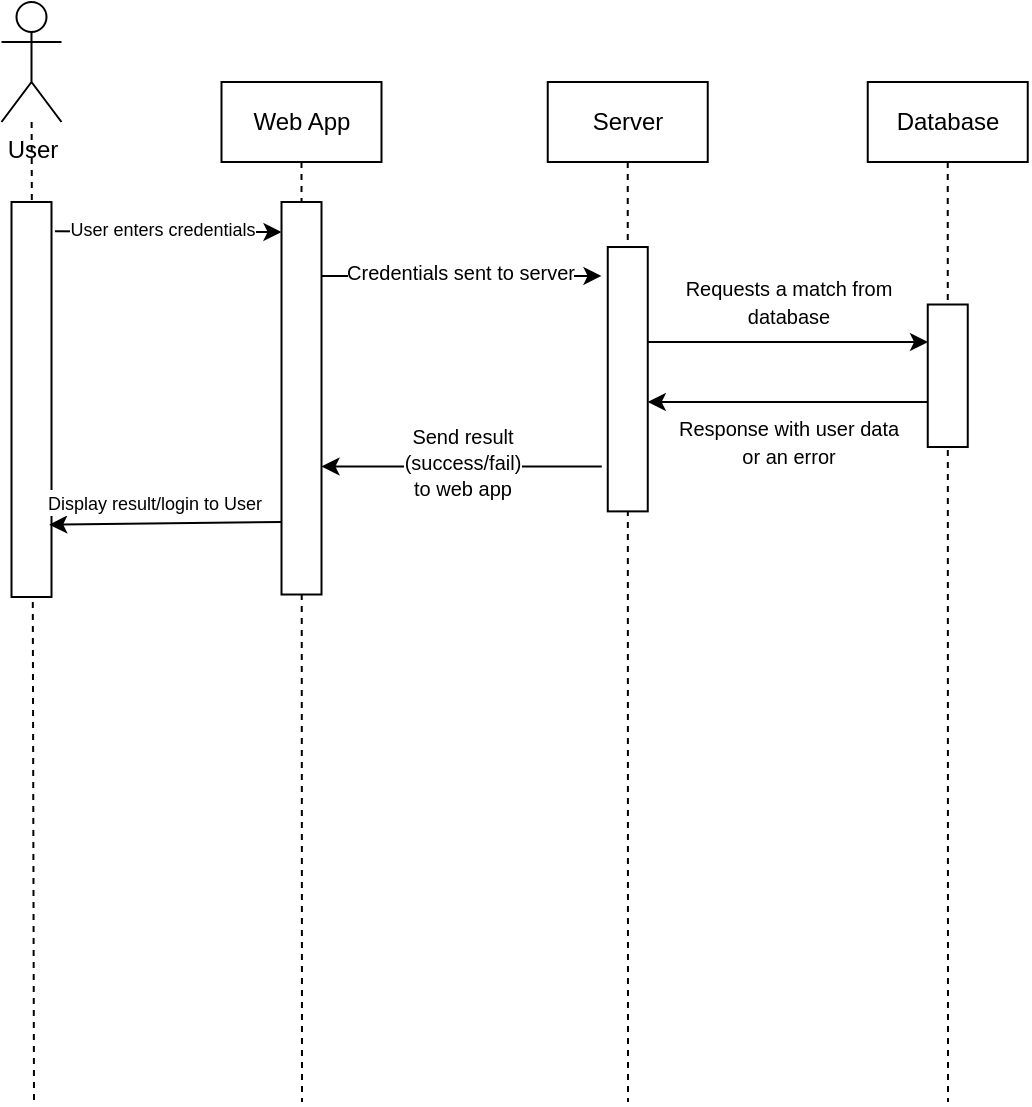 <mxfile>
    <diagram id="ob9J9nuCx3JSto-jX5V2" name="Page-1">
        <mxGraphModel dx="380" dy="681" grid="1" gridSize="10" guides="1" tooltips="1" connect="1" arrows="1" fold="1" page="1" pageScale="1" pageWidth="850" pageHeight="1100" math="0" shadow="0">
            <root>
                <mxCell id="0"/>
                <mxCell id="1" parent="0"/>
                <mxCell id="2" style="edgeStyle=none;html=1;exitX=0.5;exitY=1;exitDx=0;exitDy=0;endArrow=none;endFill=0;dashed=1;" edge="1" parent="1" source="3">
                    <mxGeometry relative="1" as="geometry">
                        <mxPoint x="354.0" y="600" as="targetPoint"/>
                    </mxGeometry>
                </mxCell>
                <mxCell id="3" value="Web App" style="whiteSpace=wrap;html=1;" vertex="1" parent="1">
                    <mxGeometry x="313.75" y="90" width="80" height="40" as="geometry"/>
                </mxCell>
                <mxCell id="4" style="edgeStyle=none;html=1;exitX=0.5;exitY=1;exitDx=0;exitDy=0;endArrow=none;endFill=0;dashed=1;" edge="1" parent="1" source="5">
                    <mxGeometry relative="1" as="geometry">
                        <mxPoint x="677" y="600" as="targetPoint"/>
                    </mxGeometry>
                </mxCell>
                <mxCell id="5" value="Database" style="whiteSpace=wrap;html=1;" vertex="1" parent="1">
                    <mxGeometry x="636.87" y="90" width="80" height="40" as="geometry"/>
                </mxCell>
                <mxCell id="6" style="edgeStyle=none;html=1;exitX=0.5;exitY=1;exitDx=0;exitDy=0;endArrow=none;endFill=0;dashed=1;" edge="1" parent="1" source="7">
                    <mxGeometry relative="1" as="geometry">
                        <mxPoint x="517" y="600" as="targetPoint"/>
                    </mxGeometry>
                </mxCell>
                <mxCell id="7" value="Server" style="whiteSpace=wrap;html=1;" vertex="1" parent="1">
                    <mxGeometry x="476.87" y="90" width="80" height="40" as="geometry"/>
                </mxCell>
                <mxCell id="8" style="edgeStyle=none;html=1;endArrow=none;endFill=0;dashed=1;" edge="1" parent="1" source="9">
                    <mxGeometry relative="1" as="geometry">
                        <mxPoint x="220" y="600" as="targetPoint"/>
                        <mxPoint x="263.75" y="140" as="sourcePoint"/>
                    </mxGeometry>
                </mxCell>
                <mxCell id="9" value="User" style="shape=umlActor;verticalLabelPosition=bottom;verticalAlign=top;html=1;outlineConnect=0;" vertex="1" parent="1">
                    <mxGeometry x="203.75" y="50" width="30" height="60" as="geometry"/>
                </mxCell>
                <mxCell id="10" value="" style="rounded=0;whiteSpace=wrap;html=1;rotation=90;" vertex="1" parent="1">
                    <mxGeometry x="120" y="238.75" width="197.5" height="20" as="geometry"/>
                </mxCell>
                <mxCell id="11" value="" style="rounded=0;whiteSpace=wrap;html=1;rotation=90;" vertex="1" parent="1">
                    <mxGeometry x="255.63" y="238.13" width="196.25" height="20" as="geometry"/>
                </mxCell>
                <mxCell id="12" value="" style="rounded=0;whiteSpace=wrap;html=1;rotation=90;" vertex="1" parent="1">
                    <mxGeometry x="450.79" y="228.6" width="132.18" height="20" as="geometry"/>
                </mxCell>
                <mxCell id="13" value="" style="rounded=0;whiteSpace=wrap;html=1;rotation=90;" vertex="1" parent="1">
                    <mxGeometry x="641.25" y="226.88" width="71.25" height="20" as="geometry"/>
                </mxCell>
                <mxCell id="14" value="" style="edgeStyle=none;orthogonalLoop=1;jettySize=auto;html=1;endArrow=classic;endFill=1;exitX=0.074;exitY=-0.086;exitDx=0;exitDy=0;exitPerimeter=0;" edge="1" parent="1" source="10">
                    <mxGeometry width="80" relative="1" as="geometry">
                        <mxPoint x="233.75" y="170" as="sourcePoint"/>
                        <mxPoint x="343.75" y="165" as="targetPoint"/>
                        <Array as="points"/>
                    </mxGeometry>
                </mxCell>
                <mxCell id="15" value="&lt;font style=&quot;font-size: 9px;&quot;&gt;User enters credentials&lt;br&gt;&lt;/font&gt;" style="edgeLabel;html=1;align=center;verticalAlign=middle;resizable=0;points=[];" vertex="1" connectable="0" parent="14">
                    <mxGeometry x="-0.334" y="2" relative="1" as="geometry">
                        <mxPoint x="16" as="offset"/>
                    </mxGeometry>
                </mxCell>
                <mxCell id="16" value="" style="edgeStyle=none;orthogonalLoop=1;jettySize=auto;html=1;endArrow=classic;endFill=1;entryX=0.113;entryY=1;entryDx=0;entryDy=0;entryPerimeter=0;exitX=0.113;exitY=0.007;exitDx=0;exitDy=0;exitPerimeter=0;" edge="1" parent="1">
                    <mxGeometry width="80" relative="1" as="geometry">
                        <mxPoint x="363.61" y="186.945" as="sourcePoint"/>
                        <mxPoint x="503.75" y="186.945" as="targetPoint"/>
                        <Array as="points"/>
                    </mxGeometry>
                </mxCell>
                <mxCell id="17" value="&lt;font size=&quot;1&quot;&gt;Credentials sent to server&lt;/font&gt;" style="edgeLabel;html=1;align=center;verticalAlign=middle;resizable=0;points=[];" vertex="1" connectable="0" parent="16">
                    <mxGeometry x="-0.334" y="2" relative="1" as="geometry">
                        <mxPoint x="23" as="offset"/>
                    </mxGeometry>
                </mxCell>
                <mxCell id="18" value="" style="edgeStyle=none;orthogonalLoop=1;jettySize=auto;html=1;endArrow=classic;endFill=1;entryX=0.113;entryY=1;entryDx=0;entryDy=0;entryPerimeter=0;exitX=0.113;exitY=0.007;exitDx=0;exitDy=0;exitPerimeter=0;" edge="1" parent="1">
                    <mxGeometry width="80" relative="1" as="geometry">
                        <mxPoint x="526.87" y="220.005" as="sourcePoint"/>
                        <mxPoint x="667.01" y="220.005" as="targetPoint"/>
                        <Array as="points"/>
                    </mxGeometry>
                </mxCell>
                <mxCell id="19" value="&lt;font size=&quot;1&quot;&gt;Requests a match from&lt;br&gt;database&lt;br&gt;&lt;/font&gt;" style="edgeLabel;html=1;align=center;verticalAlign=middle;resizable=0;points=[];" vertex="1" connectable="0" parent="18">
                    <mxGeometry x="-0.334" y="2" relative="1" as="geometry">
                        <mxPoint x="23" y="-18" as="offset"/>
                    </mxGeometry>
                </mxCell>
                <mxCell id="20" value="" style="edgeStyle=none;orthogonalLoop=1;jettySize=auto;html=1;endArrow=none;endFill=0;entryX=0.113;entryY=1;entryDx=0;entryDy=0;entryPerimeter=0;exitX=0.113;exitY=0.007;exitDx=0;exitDy=0;exitPerimeter=0;startArrow=classic;startFill=1;" edge="1" parent="1">
                    <mxGeometry width="80" relative="1" as="geometry">
                        <mxPoint x="526.87" y="250.005" as="sourcePoint"/>
                        <mxPoint x="667.01" y="250.005" as="targetPoint"/>
                        <Array as="points"/>
                    </mxGeometry>
                </mxCell>
                <mxCell id="21" value="&lt;font size=&quot;1&quot;&gt;Response with user data&lt;br&gt;or an error&lt;br&gt;&lt;/font&gt;" style="edgeLabel;html=1;align=center;verticalAlign=middle;resizable=0;points=[];" vertex="1" connectable="0" parent="20">
                    <mxGeometry x="-0.334" y="2" relative="1" as="geometry">
                        <mxPoint x="23" y="22" as="offset"/>
                    </mxGeometry>
                </mxCell>
                <mxCell id="22" value="" style="edgeStyle=none;orthogonalLoop=1;jettySize=auto;html=1;endArrow=none;endFill=0;entryX=0.113;entryY=1;entryDx=0;entryDy=0;entryPerimeter=0;exitX=0.113;exitY=0.007;exitDx=0;exitDy=0;exitPerimeter=0;startArrow=classic;startFill=1;" edge="1" parent="1">
                    <mxGeometry width="80" relative="1" as="geometry">
                        <mxPoint x="363.75" y="282.215" as="sourcePoint"/>
                        <mxPoint x="503.89" y="282.215" as="targetPoint"/>
                        <Array as="points"/>
                    </mxGeometry>
                </mxCell>
                <mxCell id="23" value="&lt;font size=&quot;1&quot;&gt;Send result&lt;br&gt;(success/fail)&lt;br&gt;to web app&lt;br&gt;&lt;/font&gt;" style="edgeLabel;html=1;align=center;verticalAlign=middle;resizable=0;points=[];" vertex="1" connectable="0" parent="22">
                    <mxGeometry x="-0.334" y="2" relative="1" as="geometry">
                        <mxPoint x="23" as="offset"/>
                    </mxGeometry>
                </mxCell>
                <mxCell id="24" value="" style="edgeStyle=none;orthogonalLoop=1;jettySize=auto;html=1;endArrow=none;endFill=0;exitX=0.817;exitY=0.057;exitDx=0;exitDy=0;exitPerimeter=0;startArrow=classic;startFill=1;" edge="1" parent="1" source="10">
                    <mxGeometry width="80" relative="1" as="geometry">
                        <mxPoint x="233.75" y="310" as="sourcePoint"/>
                        <mxPoint x="343.75" y="310" as="targetPoint"/>
                        <Array as="points"/>
                    </mxGeometry>
                </mxCell>
                <mxCell id="25" value="&lt;font style=&quot;font-size: 9px;&quot;&gt;Display result/login to User&lt;/font&gt;" style="edgeLabel;html=1;align=center;verticalAlign=middle;resizable=0;points=[];" vertex="1" connectable="0" parent="24">
                    <mxGeometry x="-0.334" y="2" relative="1" as="geometry">
                        <mxPoint x="14" y="-9" as="offset"/>
                    </mxGeometry>
                </mxCell>
            </root>
        </mxGraphModel>
    </diagram>
</mxfile>